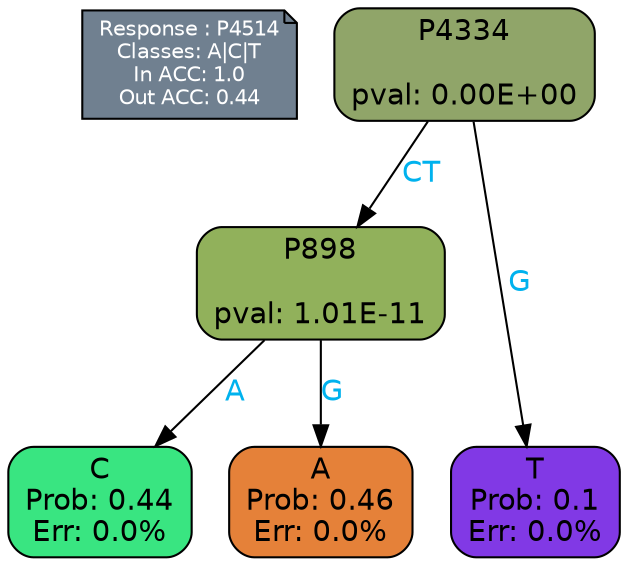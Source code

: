digraph Tree {
node [shape=box, style="filled, rounded", color="black", fontname=helvetica] ;
graph [ranksep=equally, splines=polylines, bgcolor=transparent, dpi=600] ;
edge [fontname=helvetica] ;
LEGEND [label="Response : P4514
Classes: A|C|T
In ACC: 1.0
Out ACC: 0.44
",shape=note,align=left,style=filled,fillcolor="slategray",fontcolor="white",fontsize=10];1 [label="P4334

pval: 0.00E+00", fillcolor="#90a569"] ;
2 [label="P898

pval: 1.01E-11", fillcolor="#91b15b"] ;
3 [label="C
Prob: 0.44
Err: 0.0%", fillcolor="#39e581"] ;
4 [label="A
Prob: 0.46
Err: 0.0%", fillcolor="#e58139"] ;
5 [label="T
Prob: 0.1
Err: 0.0%", fillcolor="#8139e5"] ;
1 -> 2 [label="CT",fontcolor=deepskyblue2] ;
1 -> 5 [label="G",fontcolor=deepskyblue2] ;
2 -> 3 [label="A",fontcolor=deepskyblue2] ;
2 -> 4 [label="G",fontcolor=deepskyblue2] ;
{rank = same; 3;4;5;}{rank = same; LEGEND;1;}}